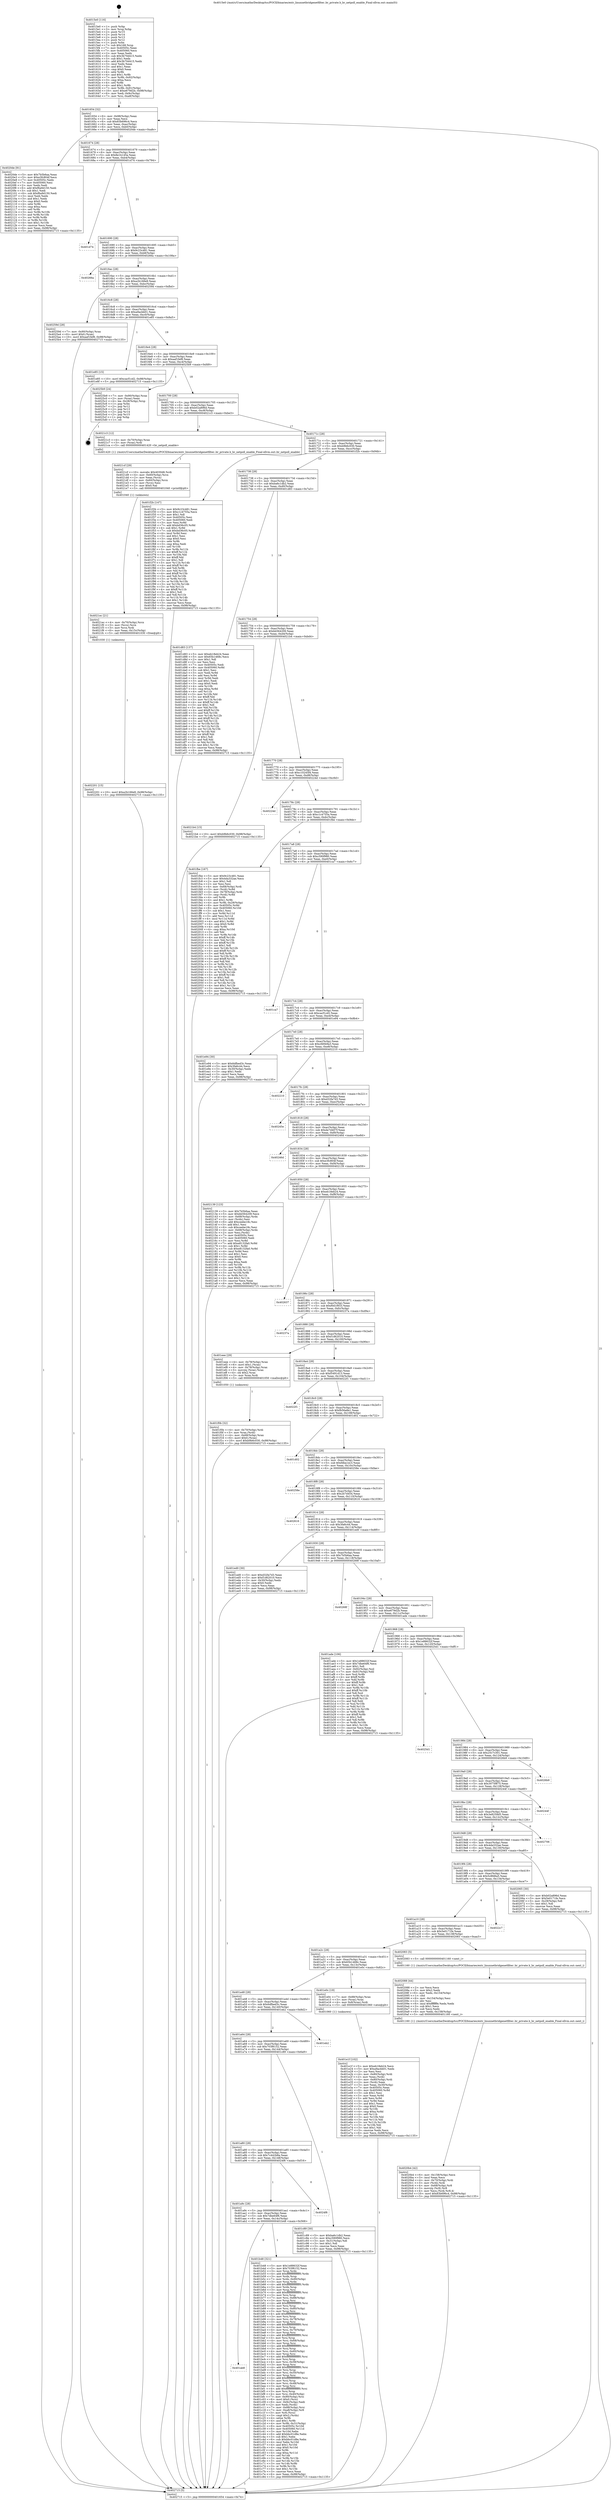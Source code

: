 digraph "0x4015e0" {
  label = "0x4015e0 (/mnt/c/Users/mathe/Desktop/tcc/POCII/binaries/extr_linuxnetbridgenetfilter..br_private.h_br_netpoll_enable_Final-ollvm.out::main(0))"
  labelloc = "t"
  node[shape=record]

  Entry [label="",width=0.3,height=0.3,shape=circle,fillcolor=black,style=filled]
  "0x401654" [label="{
     0x401654 [32]\l
     | [instrs]\l
     &nbsp;&nbsp;0x401654 \<+6\>: mov -0x98(%rbp),%eax\l
     &nbsp;&nbsp;0x40165a \<+2\>: mov %eax,%ecx\l
     &nbsp;&nbsp;0x40165c \<+6\>: sub $0x83b696c4,%ecx\l
     &nbsp;&nbsp;0x401662 \<+6\>: mov %eax,-0xac(%rbp)\l
     &nbsp;&nbsp;0x401668 \<+6\>: mov %ecx,-0xb0(%rbp)\l
     &nbsp;&nbsp;0x40166e \<+6\>: je 00000000004020de \<main+0xafe\>\l
  }"]
  "0x4020de" [label="{
     0x4020de [91]\l
     | [instrs]\l
     &nbsp;&nbsp;0x4020de \<+5\>: mov $0x7b5b6aa,%eax\l
     &nbsp;&nbsp;0x4020e3 \<+5\>: mov $0xe3fc804f,%ecx\l
     &nbsp;&nbsp;0x4020e8 \<+7\>: mov 0x40505c,%edx\l
     &nbsp;&nbsp;0x4020ef \<+7\>: mov 0x405060,%esi\l
     &nbsp;&nbsp;0x4020f6 \<+2\>: mov %edx,%edi\l
     &nbsp;&nbsp;0x4020f8 \<+6\>: add $0xf6a9d150,%edi\l
     &nbsp;&nbsp;0x4020fe \<+3\>: sub $0x1,%edi\l
     &nbsp;&nbsp;0x402101 \<+6\>: sub $0xf6a9d150,%edi\l
     &nbsp;&nbsp;0x402107 \<+3\>: imul %edi,%edx\l
     &nbsp;&nbsp;0x40210a \<+3\>: and $0x1,%edx\l
     &nbsp;&nbsp;0x40210d \<+3\>: cmp $0x0,%edx\l
     &nbsp;&nbsp;0x402110 \<+4\>: sete %r8b\l
     &nbsp;&nbsp;0x402114 \<+3\>: cmp $0xa,%esi\l
     &nbsp;&nbsp;0x402117 \<+4\>: setl %r9b\l
     &nbsp;&nbsp;0x40211b \<+3\>: mov %r8b,%r10b\l
     &nbsp;&nbsp;0x40211e \<+3\>: and %r9b,%r10b\l
     &nbsp;&nbsp;0x402121 \<+3\>: xor %r9b,%r8b\l
     &nbsp;&nbsp;0x402124 \<+3\>: or %r8b,%r10b\l
     &nbsp;&nbsp;0x402127 \<+4\>: test $0x1,%r10b\l
     &nbsp;&nbsp;0x40212b \<+3\>: cmovne %ecx,%eax\l
     &nbsp;&nbsp;0x40212e \<+6\>: mov %eax,-0x98(%rbp)\l
     &nbsp;&nbsp;0x402134 \<+5\>: jmp 0000000000402715 \<main+0x1135\>\l
  }"]
  "0x401674" [label="{
     0x401674 [28]\l
     | [instrs]\l
     &nbsp;&nbsp;0x401674 \<+5\>: jmp 0000000000401679 \<main+0x99\>\l
     &nbsp;&nbsp;0x401679 \<+6\>: mov -0xac(%rbp),%eax\l
     &nbsp;&nbsp;0x40167f \<+5\>: sub $0x8e1b145a,%eax\l
     &nbsp;&nbsp;0x401684 \<+6\>: mov %eax,-0xb4(%rbp)\l
     &nbsp;&nbsp;0x40168a \<+6\>: je 0000000000401d74 \<main+0x794\>\l
  }"]
  Exit [label="",width=0.3,height=0.3,shape=circle,fillcolor=black,style=filled,peripheries=2]
  "0x401d74" [label="{
     0x401d74\l
  }", style=dashed]
  "0x401690" [label="{
     0x401690 [28]\l
     | [instrs]\l
     &nbsp;&nbsp;0x401690 \<+5\>: jmp 0000000000401695 \<main+0xb5\>\l
     &nbsp;&nbsp;0x401695 \<+6\>: mov -0xac(%rbp),%eax\l
     &nbsp;&nbsp;0x40169b \<+5\>: sub $0x9c23c481,%eax\l
     &nbsp;&nbsp;0x4016a0 \<+6\>: mov %eax,-0xb8(%rbp)\l
     &nbsp;&nbsp;0x4016a6 \<+6\>: je 000000000040266a \<main+0x108a\>\l
  }"]
  "0x402201" [label="{
     0x402201 [15]\l
     | [instrs]\l
     &nbsp;&nbsp;0x402201 \<+10\>: movl $0xa2b166e9,-0x98(%rbp)\l
     &nbsp;&nbsp;0x40220b \<+5\>: jmp 0000000000402715 \<main+0x1135\>\l
  }"]
  "0x40266a" [label="{
     0x40266a\l
  }", style=dashed]
  "0x4016ac" [label="{
     0x4016ac [28]\l
     | [instrs]\l
     &nbsp;&nbsp;0x4016ac \<+5\>: jmp 00000000004016b1 \<main+0xd1\>\l
     &nbsp;&nbsp;0x4016b1 \<+6\>: mov -0xac(%rbp),%eax\l
     &nbsp;&nbsp;0x4016b7 \<+5\>: sub $0xa2b166e9,%eax\l
     &nbsp;&nbsp;0x4016bc \<+6\>: mov %eax,-0xbc(%rbp)\l
     &nbsp;&nbsp;0x4016c2 \<+6\>: je 000000000040259d \<main+0xfbd\>\l
  }"]
  "0x4021ec" [label="{
     0x4021ec [21]\l
     | [instrs]\l
     &nbsp;&nbsp;0x4021ec \<+4\>: mov -0x70(%rbp),%rcx\l
     &nbsp;&nbsp;0x4021f0 \<+3\>: mov (%rcx),%rcx\l
     &nbsp;&nbsp;0x4021f3 \<+3\>: mov %rcx,%rdi\l
     &nbsp;&nbsp;0x4021f6 \<+6\>: mov %eax,-0x15c(%rbp)\l
     &nbsp;&nbsp;0x4021fc \<+5\>: call 0000000000401030 \<free@plt\>\l
     | [calls]\l
     &nbsp;&nbsp;0x401030 \{1\} (unknown)\l
  }"]
  "0x40259d" [label="{
     0x40259d [28]\l
     | [instrs]\l
     &nbsp;&nbsp;0x40259d \<+7\>: mov -0x90(%rbp),%rax\l
     &nbsp;&nbsp;0x4025a4 \<+6\>: movl $0x0,(%rax)\l
     &nbsp;&nbsp;0x4025aa \<+10\>: movl $0xaaf1fef8,-0x98(%rbp)\l
     &nbsp;&nbsp;0x4025b4 \<+5\>: jmp 0000000000402715 \<main+0x1135\>\l
  }"]
  "0x4016c8" [label="{
     0x4016c8 [28]\l
     | [instrs]\l
     &nbsp;&nbsp;0x4016c8 \<+5\>: jmp 00000000004016cd \<main+0xed\>\l
     &nbsp;&nbsp;0x4016cd \<+6\>: mov -0xac(%rbp),%eax\l
     &nbsp;&nbsp;0x4016d3 \<+5\>: sub $0xa9acbb01,%eax\l
     &nbsp;&nbsp;0x4016d8 \<+6\>: mov %eax,-0xc0(%rbp)\l
     &nbsp;&nbsp;0x4016de \<+6\>: je 0000000000401e85 \<main+0x8a5\>\l
  }"]
  "0x4021cf" [label="{
     0x4021cf [29]\l
     | [instrs]\l
     &nbsp;&nbsp;0x4021cf \<+10\>: movabs $0x4030d6,%rdi\l
     &nbsp;&nbsp;0x4021d9 \<+4\>: mov -0x60(%rbp),%rcx\l
     &nbsp;&nbsp;0x4021dd \<+2\>: mov %eax,(%rcx)\l
     &nbsp;&nbsp;0x4021df \<+4\>: mov -0x60(%rbp),%rcx\l
     &nbsp;&nbsp;0x4021e3 \<+2\>: mov (%rcx),%esi\l
     &nbsp;&nbsp;0x4021e5 \<+2\>: mov $0x0,%al\l
     &nbsp;&nbsp;0x4021e7 \<+5\>: call 0000000000401040 \<printf@plt\>\l
     | [calls]\l
     &nbsp;&nbsp;0x401040 \{1\} (unknown)\l
  }"]
  "0x401e85" [label="{
     0x401e85 [15]\l
     | [instrs]\l
     &nbsp;&nbsp;0x401e85 \<+10\>: movl $0xcacf1cd2,-0x98(%rbp)\l
     &nbsp;&nbsp;0x401e8f \<+5\>: jmp 0000000000402715 \<main+0x1135\>\l
  }"]
  "0x4016e4" [label="{
     0x4016e4 [28]\l
     | [instrs]\l
     &nbsp;&nbsp;0x4016e4 \<+5\>: jmp 00000000004016e9 \<main+0x109\>\l
     &nbsp;&nbsp;0x4016e9 \<+6\>: mov -0xac(%rbp),%eax\l
     &nbsp;&nbsp;0x4016ef \<+5\>: sub $0xaaf1fef8,%eax\l
     &nbsp;&nbsp;0x4016f4 \<+6\>: mov %eax,-0xc4(%rbp)\l
     &nbsp;&nbsp;0x4016fa \<+6\>: je 00000000004025b9 \<main+0xfd9\>\l
  }"]
  "0x4020b4" [label="{
     0x4020b4 [42]\l
     | [instrs]\l
     &nbsp;&nbsp;0x4020b4 \<+6\>: mov -0x158(%rbp),%ecx\l
     &nbsp;&nbsp;0x4020ba \<+3\>: imul %eax,%ecx\l
     &nbsp;&nbsp;0x4020bd \<+4\>: mov -0x70(%rbp),%rdi\l
     &nbsp;&nbsp;0x4020c1 \<+3\>: mov (%rdi),%rdi\l
     &nbsp;&nbsp;0x4020c4 \<+4\>: mov -0x68(%rbp),%r8\l
     &nbsp;&nbsp;0x4020c8 \<+3\>: movslq (%r8),%r8\l
     &nbsp;&nbsp;0x4020cb \<+4\>: mov %ecx,(%rdi,%r8,4)\l
     &nbsp;&nbsp;0x4020cf \<+10\>: movl $0x83b696c4,-0x98(%rbp)\l
     &nbsp;&nbsp;0x4020d9 \<+5\>: jmp 0000000000402715 \<main+0x1135\>\l
  }"]
  "0x4025b9" [label="{
     0x4025b9 [24]\l
     | [instrs]\l
     &nbsp;&nbsp;0x4025b9 \<+7\>: mov -0x90(%rbp),%rax\l
     &nbsp;&nbsp;0x4025c0 \<+2\>: mov (%rax),%eax\l
     &nbsp;&nbsp;0x4025c2 \<+4\>: lea -0x28(%rbp),%rsp\l
     &nbsp;&nbsp;0x4025c6 \<+1\>: pop %rbx\l
     &nbsp;&nbsp;0x4025c7 \<+2\>: pop %r12\l
     &nbsp;&nbsp;0x4025c9 \<+2\>: pop %r13\l
     &nbsp;&nbsp;0x4025cb \<+2\>: pop %r14\l
     &nbsp;&nbsp;0x4025cd \<+2\>: pop %r15\l
     &nbsp;&nbsp;0x4025cf \<+1\>: pop %rbp\l
     &nbsp;&nbsp;0x4025d0 \<+1\>: ret\l
  }"]
  "0x401700" [label="{
     0x401700 [28]\l
     | [instrs]\l
     &nbsp;&nbsp;0x401700 \<+5\>: jmp 0000000000401705 \<main+0x125\>\l
     &nbsp;&nbsp;0x401705 \<+6\>: mov -0xac(%rbp),%eax\l
     &nbsp;&nbsp;0x40170b \<+5\>: sub $0xb02a896d,%eax\l
     &nbsp;&nbsp;0x401710 \<+6\>: mov %eax,-0xc8(%rbp)\l
     &nbsp;&nbsp;0x401716 \<+6\>: je 00000000004021c3 \<main+0xbe3\>\l
  }"]
  "0x402088" [label="{
     0x402088 [44]\l
     | [instrs]\l
     &nbsp;&nbsp;0x402088 \<+2\>: xor %ecx,%ecx\l
     &nbsp;&nbsp;0x40208a \<+5\>: mov $0x2,%edx\l
     &nbsp;&nbsp;0x40208f \<+6\>: mov %edx,-0x154(%rbp)\l
     &nbsp;&nbsp;0x402095 \<+1\>: cltd\l
     &nbsp;&nbsp;0x402096 \<+6\>: mov -0x154(%rbp),%esi\l
     &nbsp;&nbsp;0x40209c \<+2\>: idiv %esi\l
     &nbsp;&nbsp;0x40209e \<+6\>: imul $0xfffffffe,%edx,%edx\l
     &nbsp;&nbsp;0x4020a4 \<+3\>: sub $0x1,%ecx\l
     &nbsp;&nbsp;0x4020a7 \<+2\>: sub %ecx,%edx\l
     &nbsp;&nbsp;0x4020a9 \<+6\>: mov %edx,-0x158(%rbp)\l
     &nbsp;&nbsp;0x4020af \<+5\>: call 0000000000401160 \<next_i\>\l
     | [calls]\l
     &nbsp;&nbsp;0x401160 \{1\} (/mnt/c/Users/mathe/Desktop/tcc/POCII/binaries/extr_linuxnetbridgenetfilter..br_private.h_br_netpoll_enable_Final-ollvm.out::next_i)\l
  }"]
  "0x4021c3" [label="{
     0x4021c3 [12]\l
     | [instrs]\l
     &nbsp;&nbsp;0x4021c3 \<+4\>: mov -0x70(%rbp),%rax\l
     &nbsp;&nbsp;0x4021c7 \<+3\>: mov (%rax),%rdi\l
     &nbsp;&nbsp;0x4021ca \<+5\>: call 0000000000401420 \<br_netpoll_enable\>\l
     | [calls]\l
     &nbsp;&nbsp;0x401420 \{1\} (/mnt/c/Users/mathe/Desktop/tcc/POCII/binaries/extr_linuxnetbridgenetfilter..br_private.h_br_netpoll_enable_Final-ollvm.out::br_netpoll_enable)\l
  }"]
  "0x40171c" [label="{
     0x40171c [28]\l
     | [instrs]\l
     &nbsp;&nbsp;0x40171c \<+5\>: jmp 0000000000401721 \<main+0x141\>\l
     &nbsp;&nbsp;0x401721 \<+6\>: mov -0xac(%rbp),%eax\l
     &nbsp;&nbsp;0x401727 \<+5\>: sub $0xb9b6c030,%eax\l
     &nbsp;&nbsp;0x40172c \<+6\>: mov %eax,-0xcc(%rbp)\l
     &nbsp;&nbsp;0x401732 \<+6\>: je 0000000000401f2b \<main+0x94b\>\l
  }"]
  "0x401f0b" [label="{
     0x401f0b [32]\l
     | [instrs]\l
     &nbsp;&nbsp;0x401f0b \<+4\>: mov -0x70(%rbp),%rdi\l
     &nbsp;&nbsp;0x401f0f \<+3\>: mov %rax,(%rdi)\l
     &nbsp;&nbsp;0x401f12 \<+4\>: mov -0x68(%rbp),%rax\l
     &nbsp;&nbsp;0x401f16 \<+6\>: movl $0x0,(%rax)\l
     &nbsp;&nbsp;0x401f1c \<+10\>: movl $0xb9b6c030,-0x98(%rbp)\l
     &nbsp;&nbsp;0x401f26 \<+5\>: jmp 0000000000402715 \<main+0x1135\>\l
  }"]
  "0x401f2b" [label="{
     0x401f2b [147]\l
     | [instrs]\l
     &nbsp;&nbsp;0x401f2b \<+5\>: mov $0x9c23c481,%eax\l
     &nbsp;&nbsp;0x401f30 \<+5\>: mov $0xc1c4755a,%ecx\l
     &nbsp;&nbsp;0x401f35 \<+2\>: mov $0x1,%dl\l
     &nbsp;&nbsp;0x401f37 \<+7\>: mov 0x40505c,%esi\l
     &nbsp;&nbsp;0x401f3e \<+7\>: mov 0x405060,%edi\l
     &nbsp;&nbsp;0x401f45 \<+3\>: mov %esi,%r8d\l
     &nbsp;&nbsp;0x401f48 \<+7\>: add $0xbd36c05,%r8d\l
     &nbsp;&nbsp;0x401f4f \<+4\>: sub $0x1,%r8d\l
     &nbsp;&nbsp;0x401f53 \<+7\>: sub $0xbd36c05,%r8d\l
     &nbsp;&nbsp;0x401f5a \<+4\>: imul %r8d,%esi\l
     &nbsp;&nbsp;0x401f5e \<+3\>: and $0x1,%esi\l
     &nbsp;&nbsp;0x401f61 \<+3\>: cmp $0x0,%esi\l
     &nbsp;&nbsp;0x401f64 \<+4\>: sete %r9b\l
     &nbsp;&nbsp;0x401f68 \<+3\>: cmp $0xa,%edi\l
     &nbsp;&nbsp;0x401f6b \<+4\>: setl %r10b\l
     &nbsp;&nbsp;0x401f6f \<+3\>: mov %r9b,%r11b\l
     &nbsp;&nbsp;0x401f72 \<+4\>: xor $0xff,%r11b\l
     &nbsp;&nbsp;0x401f76 \<+3\>: mov %r10b,%bl\l
     &nbsp;&nbsp;0x401f79 \<+3\>: xor $0xff,%bl\l
     &nbsp;&nbsp;0x401f7c \<+3\>: xor $0x1,%dl\l
     &nbsp;&nbsp;0x401f7f \<+3\>: mov %r11b,%r14b\l
     &nbsp;&nbsp;0x401f82 \<+4\>: and $0xff,%r14b\l
     &nbsp;&nbsp;0x401f86 \<+3\>: and %dl,%r9b\l
     &nbsp;&nbsp;0x401f89 \<+3\>: mov %bl,%r15b\l
     &nbsp;&nbsp;0x401f8c \<+4\>: and $0xff,%r15b\l
     &nbsp;&nbsp;0x401f90 \<+3\>: and %dl,%r10b\l
     &nbsp;&nbsp;0x401f93 \<+3\>: or %r9b,%r14b\l
     &nbsp;&nbsp;0x401f96 \<+3\>: or %r10b,%r15b\l
     &nbsp;&nbsp;0x401f99 \<+3\>: xor %r15b,%r14b\l
     &nbsp;&nbsp;0x401f9c \<+3\>: or %bl,%r11b\l
     &nbsp;&nbsp;0x401f9f \<+4\>: xor $0xff,%r11b\l
     &nbsp;&nbsp;0x401fa3 \<+3\>: or $0x1,%dl\l
     &nbsp;&nbsp;0x401fa6 \<+3\>: and %dl,%r11b\l
     &nbsp;&nbsp;0x401fa9 \<+3\>: or %r11b,%r14b\l
     &nbsp;&nbsp;0x401fac \<+4\>: test $0x1,%r14b\l
     &nbsp;&nbsp;0x401fb0 \<+3\>: cmovne %ecx,%eax\l
     &nbsp;&nbsp;0x401fb3 \<+6\>: mov %eax,-0x98(%rbp)\l
     &nbsp;&nbsp;0x401fb9 \<+5\>: jmp 0000000000402715 \<main+0x1135\>\l
  }"]
  "0x401738" [label="{
     0x401738 [28]\l
     | [instrs]\l
     &nbsp;&nbsp;0x401738 \<+5\>: jmp 000000000040173d \<main+0x15d\>\l
     &nbsp;&nbsp;0x40173d \<+6\>: mov -0xac(%rbp),%eax\l
     &nbsp;&nbsp;0x401743 \<+5\>: sub $0xba6c1db2,%eax\l
     &nbsp;&nbsp;0x401748 \<+6\>: mov %eax,-0xd0(%rbp)\l
     &nbsp;&nbsp;0x40174e \<+6\>: je 0000000000401d83 \<main+0x7a3\>\l
  }"]
  "0x401e1f" [label="{
     0x401e1f [102]\l
     | [instrs]\l
     &nbsp;&nbsp;0x401e1f \<+5\>: mov $0xeb18eb24,%ecx\l
     &nbsp;&nbsp;0x401e24 \<+5\>: mov $0xa9acbb01,%edx\l
     &nbsp;&nbsp;0x401e29 \<+2\>: xor %esi,%esi\l
     &nbsp;&nbsp;0x401e2b \<+4\>: mov -0x80(%rbp),%rdi\l
     &nbsp;&nbsp;0x401e2f \<+2\>: mov %eax,(%rdi)\l
     &nbsp;&nbsp;0x401e31 \<+4\>: mov -0x80(%rbp),%rdi\l
     &nbsp;&nbsp;0x401e35 \<+2\>: mov (%rdi),%eax\l
     &nbsp;&nbsp;0x401e37 \<+3\>: mov %eax,-0x30(%rbp)\l
     &nbsp;&nbsp;0x401e3a \<+7\>: mov 0x40505c,%eax\l
     &nbsp;&nbsp;0x401e41 \<+8\>: mov 0x405060,%r8d\l
     &nbsp;&nbsp;0x401e49 \<+3\>: sub $0x1,%esi\l
     &nbsp;&nbsp;0x401e4c \<+3\>: mov %eax,%r9d\l
     &nbsp;&nbsp;0x401e4f \<+3\>: add %esi,%r9d\l
     &nbsp;&nbsp;0x401e52 \<+4\>: imul %r9d,%eax\l
     &nbsp;&nbsp;0x401e56 \<+3\>: and $0x1,%eax\l
     &nbsp;&nbsp;0x401e59 \<+3\>: cmp $0x0,%eax\l
     &nbsp;&nbsp;0x401e5c \<+4\>: sete %r10b\l
     &nbsp;&nbsp;0x401e60 \<+4\>: cmp $0xa,%r8d\l
     &nbsp;&nbsp;0x401e64 \<+4\>: setl %r11b\l
     &nbsp;&nbsp;0x401e68 \<+3\>: mov %r10b,%bl\l
     &nbsp;&nbsp;0x401e6b \<+3\>: and %r11b,%bl\l
     &nbsp;&nbsp;0x401e6e \<+3\>: xor %r11b,%r10b\l
     &nbsp;&nbsp;0x401e71 \<+3\>: or %r10b,%bl\l
     &nbsp;&nbsp;0x401e74 \<+3\>: test $0x1,%bl\l
     &nbsp;&nbsp;0x401e77 \<+3\>: cmovne %edx,%ecx\l
     &nbsp;&nbsp;0x401e7a \<+6\>: mov %ecx,-0x98(%rbp)\l
     &nbsp;&nbsp;0x401e80 \<+5\>: jmp 0000000000402715 \<main+0x1135\>\l
  }"]
  "0x401d83" [label="{
     0x401d83 [137]\l
     | [instrs]\l
     &nbsp;&nbsp;0x401d83 \<+5\>: mov $0xeb18eb24,%eax\l
     &nbsp;&nbsp;0x401d88 \<+5\>: mov $0x65b1468c,%ecx\l
     &nbsp;&nbsp;0x401d8d \<+2\>: mov $0x1,%dl\l
     &nbsp;&nbsp;0x401d8f \<+2\>: xor %esi,%esi\l
     &nbsp;&nbsp;0x401d91 \<+7\>: mov 0x40505c,%edi\l
     &nbsp;&nbsp;0x401d98 \<+8\>: mov 0x405060,%r8d\l
     &nbsp;&nbsp;0x401da0 \<+3\>: sub $0x1,%esi\l
     &nbsp;&nbsp;0x401da3 \<+3\>: mov %edi,%r9d\l
     &nbsp;&nbsp;0x401da6 \<+3\>: add %esi,%r9d\l
     &nbsp;&nbsp;0x401da9 \<+4\>: imul %r9d,%edi\l
     &nbsp;&nbsp;0x401dad \<+3\>: and $0x1,%edi\l
     &nbsp;&nbsp;0x401db0 \<+3\>: cmp $0x0,%edi\l
     &nbsp;&nbsp;0x401db3 \<+4\>: sete %r10b\l
     &nbsp;&nbsp;0x401db7 \<+4\>: cmp $0xa,%r8d\l
     &nbsp;&nbsp;0x401dbb \<+4\>: setl %r11b\l
     &nbsp;&nbsp;0x401dbf \<+3\>: mov %r10b,%bl\l
     &nbsp;&nbsp;0x401dc2 \<+3\>: xor $0xff,%bl\l
     &nbsp;&nbsp;0x401dc5 \<+3\>: mov %r11b,%r14b\l
     &nbsp;&nbsp;0x401dc8 \<+4\>: xor $0xff,%r14b\l
     &nbsp;&nbsp;0x401dcc \<+3\>: xor $0x1,%dl\l
     &nbsp;&nbsp;0x401dcf \<+3\>: mov %bl,%r15b\l
     &nbsp;&nbsp;0x401dd2 \<+4\>: and $0xff,%r15b\l
     &nbsp;&nbsp;0x401dd6 \<+3\>: and %dl,%r10b\l
     &nbsp;&nbsp;0x401dd9 \<+3\>: mov %r14b,%r12b\l
     &nbsp;&nbsp;0x401ddc \<+4\>: and $0xff,%r12b\l
     &nbsp;&nbsp;0x401de0 \<+3\>: and %dl,%r11b\l
     &nbsp;&nbsp;0x401de3 \<+3\>: or %r10b,%r15b\l
     &nbsp;&nbsp;0x401de6 \<+3\>: or %r11b,%r12b\l
     &nbsp;&nbsp;0x401de9 \<+3\>: xor %r12b,%r15b\l
     &nbsp;&nbsp;0x401dec \<+3\>: or %r14b,%bl\l
     &nbsp;&nbsp;0x401def \<+3\>: xor $0xff,%bl\l
     &nbsp;&nbsp;0x401df2 \<+3\>: or $0x1,%dl\l
     &nbsp;&nbsp;0x401df5 \<+2\>: and %dl,%bl\l
     &nbsp;&nbsp;0x401df7 \<+3\>: or %bl,%r15b\l
     &nbsp;&nbsp;0x401dfa \<+4\>: test $0x1,%r15b\l
     &nbsp;&nbsp;0x401dfe \<+3\>: cmovne %ecx,%eax\l
     &nbsp;&nbsp;0x401e01 \<+6\>: mov %eax,-0x98(%rbp)\l
     &nbsp;&nbsp;0x401e07 \<+5\>: jmp 0000000000402715 \<main+0x1135\>\l
  }"]
  "0x401754" [label="{
     0x401754 [28]\l
     | [instrs]\l
     &nbsp;&nbsp;0x401754 \<+5\>: jmp 0000000000401759 \<main+0x179\>\l
     &nbsp;&nbsp;0x401759 \<+6\>: mov -0xac(%rbp),%eax\l
     &nbsp;&nbsp;0x40175f \<+5\>: sub $0xbb564209,%eax\l
     &nbsp;&nbsp;0x401764 \<+6\>: mov %eax,-0xd4(%rbp)\l
     &nbsp;&nbsp;0x40176a \<+6\>: je 00000000004021b4 \<main+0xbd4\>\l
  }"]
  "0x401ab8" [label="{
     0x401ab8\l
  }", style=dashed]
  "0x4021b4" [label="{
     0x4021b4 [15]\l
     | [instrs]\l
     &nbsp;&nbsp;0x4021b4 \<+10\>: movl $0xb9b6c030,-0x98(%rbp)\l
     &nbsp;&nbsp;0x4021be \<+5\>: jmp 0000000000402715 \<main+0x1135\>\l
  }"]
  "0x401770" [label="{
     0x401770 [28]\l
     | [instrs]\l
     &nbsp;&nbsp;0x401770 \<+5\>: jmp 0000000000401775 \<main+0x195\>\l
     &nbsp;&nbsp;0x401775 \<+6\>: mov -0xac(%rbp),%eax\l
     &nbsp;&nbsp;0x40177b \<+5\>: sub $0xc10245f4,%eax\l
     &nbsp;&nbsp;0x401780 \<+6\>: mov %eax,-0xd8(%rbp)\l
     &nbsp;&nbsp;0x401786 \<+6\>: je 000000000040224d \<main+0xc6d\>\l
  }"]
  "0x401b48" [label="{
     0x401b48 [321]\l
     | [instrs]\l
     &nbsp;&nbsp;0x401b48 \<+5\>: mov $0x1e88632f,%eax\l
     &nbsp;&nbsp;0x401b4d \<+5\>: mov $0x703f6152,%ecx\l
     &nbsp;&nbsp;0x401b52 \<+3\>: mov %rsp,%rdx\l
     &nbsp;&nbsp;0x401b55 \<+4\>: add $0xfffffffffffffff0,%rdx\l
     &nbsp;&nbsp;0x401b59 \<+3\>: mov %rdx,%rsp\l
     &nbsp;&nbsp;0x401b5c \<+7\>: mov %rdx,-0x90(%rbp)\l
     &nbsp;&nbsp;0x401b63 \<+3\>: mov %rsp,%rdx\l
     &nbsp;&nbsp;0x401b66 \<+4\>: add $0xfffffffffffffff0,%rdx\l
     &nbsp;&nbsp;0x401b6a \<+3\>: mov %rdx,%rsp\l
     &nbsp;&nbsp;0x401b6d \<+3\>: mov %rsp,%rsi\l
     &nbsp;&nbsp;0x401b70 \<+4\>: add $0xfffffffffffffff0,%rsi\l
     &nbsp;&nbsp;0x401b74 \<+3\>: mov %rsi,%rsp\l
     &nbsp;&nbsp;0x401b77 \<+7\>: mov %rsi,-0x88(%rbp)\l
     &nbsp;&nbsp;0x401b7e \<+3\>: mov %rsp,%rsi\l
     &nbsp;&nbsp;0x401b81 \<+4\>: add $0xfffffffffffffff0,%rsi\l
     &nbsp;&nbsp;0x401b85 \<+3\>: mov %rsi,%rsp\l
     &nbsp;&nbsp;0x401b88 \<+4\>: mov %rsi,-0x80(%rbp)\l
     &nbsp;&nbsp;0x401b8c \<+3\>: mov %rsp,%rsi\l
     &nbsp;&nbsp;0x401b8f \<+4\>: add $0xfffffffffffffff0,%rsi\l
     &nbsp;&nbsp;0x401b93 \<+3\>: mov %rsi,%rsp\l
     &nbsp;&nbsp;0x401b96 \<+4\>: mov %rsi,-0x78(%rbp)\l
     &nbsp;&nbsp;0x401b9a \<+3\>: mov %rsp,%rsi\l
     &nbsp;&nbsp;0x401b9d \<+4\>: add $0xfffffffffffffff0,%rsi\l
     &nbsp;&nbsp;0x401ba1 \<+3\>: mov %rsi,%rsp\l
     &nbsp;&nbsp;0x401ba4 \<+4\>: mov %rsi,-0x70(%rbp)\l
     &nbsp;&nbsp;0x401ba8 \<+3\>: mov %rsp,%rsi\l
     &nbsp;&nbsp;0x401bab \<+4\>: add $0xfffffffffffffff0,%rsi\l
     &nbsp;&nbsp;0x401baf \<+3\>: mov %rsi,%rsp\l
     &nbsp;&nbsp;0x401bb2 \<+4\>: mov %rsi,-0x68(%rbp)\l
     &nbsp;&nbsp;0x401bb6 \<+3\>: mov %rsp,%rsi\l
     &nbsp;&nbsp;0x401bb9 \<+4\>: add $0xfffffffffffffff0,%rsi\l
     &nbsp;&nbsp;0x401bbd \<+3\>: mov %rsi,%rsp\l
     &nbsp;&nbsp;0x401bc0 \<+4\>: mov %rsi,-0x60(%rbp)\l
     &nbsp;&nbsp;0x401bc4 \<+3\>: mov %rsp,%rsi\l
     &nbsp;&nbsp;0x401bc7 \<+4\>: add $0xfffffffffffffff0,%rsi\l
     &nbsp;&nbsp;0x401bcb \<+3\>: mov %rsi,%rsp\l
     &nbsp;&nbsp;0x401bce \<+4\>: mov %rsi,-0x58(%rbp)\l
     &nbsp;&nbsp;0x401bd2 \<+3\>: mov %rsp,%rsi\l
     &nbsp;&nbsp;0x401bd5 \<+4\>: add $0xfffffffffffffff0,%rsi\l
     &nbsp;&nbsp;0x401bd9 \<+3\>: mov %rsi,%rsp\l
     &nbsp;&nbsp;0x401bdc \<+4\>: mov %rsi,-0x50(%rbp)\l
     &nbsp;&nbsp;0x401be0 \<+3\>: mov %rsp,%rsi\l
     &nbsp;&nbsp;0x401be3 \<+4\>: add $0xfffffffffffffff0,%rsi\l
     &nbsp;&nbsp;0x401be7 \<+3\>: mov %rsi,%rsp\l
     &nbsp;&nbsp;0x401bea \<+4\>: mov %rsi,-0x48(%rbp)\l
     &nbsp;&nbsp;0x401bee \<+3\>: mov %rsp,%rsi\l
     &nbsp;&nbsp;0x401bf1 \<+4\>: add $0xfffffffffffffff0,%rsi\l
     &nbsp;&nbsp;0x401bf5 \<+3\>: mov %rsi,%rsp\l
     &nbsp;&nbsp;0x401bf8 \<+4\>: mov %rsi,-0x40(%rbp)\l
     &nbsp;&nbsp;0x401bfc \<+7\>: mov -0x90(%rbp),%rsi\l
     &nbsp;&nbsp;0x401c03 \<+6\>: movl $0x0,(%rsi)\l
     &nbsp;&nbsp;0x401c09 \<+6\>: mov -0x9c(%rbp),%edi\l
     &nbsp;&nbsp;0x401c0f \<+2\>: mov %edi,(%rdx)\l
     &nbsp;&nbsp;0x401c11 \<+7\>: mov -0x88(%rbp),%rsi\l
     &nbsp;&nbsp;0x401c18 \<+7\>: mov -0xa8(%rbp),%r8\l
     &nbsp;&nbsp;0x401c1f \<+3\>: mov %r8,(%rsi)\l
     &nbsp;&nbsp;0x401c22 \<+3\>: cmpl $0x2,(%rdx)\l
     &nbsp;&nbsp;0x401c25 \<+4\>: setne %r9b\l
     &nbsp;&nbsp;0x401c29 \<+4\>: and $0x1,%r9b\l
     &nbsp;&nbsp;0x401c2d \<+4\>: mov %r9b,-0x31(%rbp)\l
     &nbsp;&nbsp;0x401c31 \<+8\>: mov 0x40505c,%r10d\l
     &nbsp;&nbsp;0x401c39 \<+8\>: mov 0x405060,%r11d\l
     &nbsp;&nbsp;0x401c41 \<+3\>: mov %r10d,%ebx\l
     &nbsp;&nbsp;0x401c44 \<+6\>: add $0xbbc01d8e,%ebx\l
     &nbsp;&nbsp;0x401c4a \<+3\>: sub $0x1,%ebx\l
     &nbsp;&nbsp;0x401c4d \<+6\>: sub $0xbbc01d8e,%ebx\l
     &nbsp;&nbsp;0x401c53 \<+4\>: imul %ebx,%r10d\l
     &nbsp;&nbsp;0x401c57 \<+4\>: and $0x1,%r10d\l
     &nbsp;&nbsp;0x401c5b \<+4\>: cmp $0x0,%r10d\l
     &nbsp;&nbsp;0x401c5f \<+4\>: sete %r9b\l
     &nbsp;&nbsp;0x401c63 \<+4\>: cmp $0xa,%r11d\l
     &nbsp;&nbsp;0x401c67 \<+4\>: setl %r14b\l
     &nbsp;&nbsp;0x401c6b \<+3\>: mov %r9b,%r15b\l
     &nbsp;&nbsp;0x401c6e \<+3\>: and %r14b,%r15b\l
     &nbsp;&nbsp;0x401c71 \<+3\>: xor %r14b,%r9b\l
     &nbsp;&nbsp;0x401c74 \<+3\>: or %r9b,%r15b\l
     &nbsp;&nbsp;0x401c77 \<+4\>: test $0x1,%r15b\l
     &nbsp;&nbsp;0x401c7b \<+3\>: cmovne %ecx,%eax\l
     &nbsp;&nbsp;0x401c7e \<+6\>: mov %eax,-0x98(%rbp)\l
     &nbsp;&nbsp;0x401c84 \<+5\>: jmp 0000000000402715 \<main+0x1135\>\l
  }"]
  "0x40224d" [label="{
     0x40224d\l
  }", style=dashed]
  "0x40178c" [label="{
     0x40178c [28]\l
     | [instrs]\l
     &nbsp;&nbsp;0x40178c \<+5\>: jmp 0000000000401791 \<main+0x1b1\>\l
     &nbsp;&nbsp;0x401791 \<+6\>: mov -0xac(%rbp),%eax\l
     &nbsp;&nbsp;0x401797 \<+5\>: sub $0xc1c4755a,%eax\l
     &nbsp;&nbsp;0x40179c \<+6\>: mov %eax,-0xdc(%rbp)\l
     &nbsp;&nbsp;0x4017a2 \<+6\>: je 0000000000401fbe \<main+0x9de\>\l
  }"]
  "0x401a9c" [label="{
     0x401a9c [28]\l
     | [instrs]\l
     &nbsp;&nbsp;0x401a9c \<+5\>: jmp 0000000000401aa1 \<main+0x4c1\>\l
     &nbsp;&nbsp;0x401aa1 \<+6\>: mov -0xac(%rbp),%eax\l
     &nbsp;&nbsp;0x401aa7 \<+5\>: sub $0x7dbe64f6,%eax\l
     &nbsp;&nbsp;0x401aac \<+6\>: mov %eax,-0x14c(%rbp)\l
     &nbsp;&nbsp;0x401ab2 \<+6\>: je 0000000000401b48 \<main+0x568\>\l
  }"]
  "0x401fbe" [label="{
     0x401fbe [167]\l
     | [instrs]\l
     &nbsp;&nbsp;0x401fbe \<+5\>: mov $0x9c23c481,%eax\l
     &nbsp;&nbsp;0x401fc3 \<+5\>: mov $0x4da332ae,%ecx\l
     &nbsp;&nbsp;0x401fc8 \<+2\>: mov $0x1,%dl\l
     &nbsp;&nbsp;0x401fca \<+2\>: xor %esi,%esi\l
     &nbsp;&nbsp;0x401fcc \<+4\>: mov -0x68(%rbp),%rdi\l
     &nbsp;&nbsp;0x401fd0 \<+3\>: mov (%rdi),%r8d\l
     &nbsp;&nbsp;0x401fd3 \<+4\>: mov -0x78(%rbp),%rdi\l
     &nbsp;&nbsp;0x401fd7 \<+3\>: cmp (%rdi),%r8d\l
     &nbsp;&nbsp;0x401fda \<+4\>: setl %r9b\l
     &nbsp;&nbsp;0x401fde \<+4\>: and $0x1,%r9b\l
     &nbsp;&nbsp;0x401fe2 \<+4\>: mov %r9b,-0x29(%rbp)\l
     &nbsp;&nbsp;0x401fe6 \<+8\>: mov 0x40505c,%r8d\l
     &nbsp;&nbsp;0x401fee \<+8\>: mov 0x405060,%r10d\l
     &nbsp;&nbsp;0x401ff6 \<+3\>: sub $0x1,%esi\l
     &nbsp;&nbsp;0x401ff9 \<+3\>: mov %r8d,%r11d\l
     &nbsp;&nbsp;0x401ffc \<+3\>: add %esi,%r11d\l
     &nbsp;&nbsp;0x401fff \<+4\>: imul %r11d,%r8d\l
     &nbsp;&nbsp;0x402003 \<+4\>: and $0x1,%r8d\l
     &nbsp;&nbsp;0x402007 \<+4\>: cmp $0x0,%r8d\l
     &nbsp;&nbsp;0x40200b \<+4\>: sete %r9b\l
     &nbsp;&nbsp;0x40200f \<+4\>: cmp $0xa,%r10d\l
     &nbsp;&nbsp;0x402013 \<+3\>: setl %bl\l
     &nbsp;&nbsp;0x402016 \<+3\>: mov %r9b,%r14b\l
     &nbsp;&nbsp;0x402019 \<+4\>: xor $0xff,%r14b\l
     &nbsp;&nbsp;0x40201d \<+3\>: mov %bl,%r15b\l
     &nbsp;&nbsp;0x402020 \<+4\>: xor $0xff,%r15b\l
     &nbsp;&nbsp;0x402024 \<+3\>: xor $0x1,%dl\l
     &nbsp;&nbsp;0x402027 \<+3\>: mov %r14b,%r12b\l
     &nbsp;&nbsp;0x40202a \<+4\>: and $0xff,%r12b\l
     &nbsp;&nbsp;0x40202e \<+3\>: and %dl,%r9b\l
     &nbsp;&nbsp;0x402031 \<+3\>: mov %r15b,%r13b\l
     &nbsp;&nbsp;0x402034 \<+4\>: and $0xff,%r13b\l
     &nbsp;&nbsp;0x402038 \<+2\>: and %dl,%bl\l
     &nbsp;&nbsp;0x40203a \<+3\>: or %r9b,%r12b\l
     &nbsp;&nbsp;0x40203d \<+3\>: or %bl,%r13b\l
     &nbsp;&nbsp;0x402040 \<+3\>: xor %r13b,%r12b\l
     &nbsp;&nbsp;0x402043 \<+3\>: or %r15b,%r14b\l
     &nbsp;&nbsp;0x402046 \<+4\>: xor $0xff,%r14b\l
     &nbsp;&nbsp;0x40204a \<+3\>: or $0x1,%dl\l
     &nbsp;&nbsp;0x40204d \<+3\>: and %dl,%r14b\l
     &nbsp;&nbsp;0x402050 \<+3\>: or %r14b,%r12b\l
     &nbsp;&nbsp;0x402053 \<+4\>: test $0x1,%r12b\l
     &nbsp;&nbsp;0x402057 \<+3\>: cmovne %ecx,%eax\l
     &nbsp;&nbsp;0x40205a \<+6\>: mov %eax,-0x98(%rbp)\l
     &nbsp;&nbsp;0x402060 \<+5\>: jmp 0000000000402715 \<main+0x1135\>\l
  }"]
  "0x4017a8" [label="{
     0x4017a8 [28]\l
     | [instrs]\l
     &nbsp;&nbsp;0x4017a8 \<+5\>: jmp 00000000004017ad \<main+0x1cd\>\l
     &nbsp;&nbsp;0x4017ad \<+6\>: mov -0xac(%rbp),%eax\l
     &nbsp;&nbsp;0x4017b3 \<+5\>: sub $0xc590f980,%eax\l
     &nbsp;&nbsp;0x4017b8 \<+6\>: mov %eax,-0xe0(%rbp)\l
     &nbsp;&nbsp;0x4017be \<+6\>: je 0000000000401ca7 \<main+0x6c7\>\l
  }"]
  "0x4024f6" [label="{
     0x4024f6\l
  }", style=dashed]
  "0x401ca7" [label="{
     0x401ca7\l
  }", style=dashed]
  "0x4017c4" [label="{
     0x4017c4 [28]\l
     | [instrs]\l
     &nbsp;&nbsp;0x4017c4 \<+5\>: jmp 00000000004017c9 \<main+0x1e9\>\l
     &nbsp;&nbsp;0x4017c9 \<+6\>: mov -0xac(%rbp),%eax\l
     &nbsp;&nbsp;0x4017cf \<+5\>: sub $0xcacf1cd2,%eax\l
     &nbsp;&nbsp;0x4017d4 \<+6\>: mov %eax,-0xe4(%rbp)\l
     &nbsp;&nbsp;0x4017da \<+6\>: je 0000000000401e94 \<main+0x8b4\>\l
  }"]
  "0x401a80" [label="{
     0x401a80 [28]\l
     | [instrs]\l
     &nbsp;&nbsp;0x401a80 \<+5\>: jmp 0000000000401a85 \<main+0x4a5\>\l
     &nbsp;&nbsp;0x401a85 \<+6\>: mov -0xac(%rbp),%eax\l
     &nbsp;&nbsp;0x401a8b \<+5\>: sub $0x7c442b8a,%eax\l
     &nbsp;&nbsp;0x401a90 \<+6\>: mov %eax,-0x148(%rbp)\l
     &nbsp;&nbsp;0x401a96 \<+6\>: je 00000000004024f6 \<main+0xf16\>\l
  }"]
  "0x401e94" [label="{
     0x401e94 [30]\l
     | [instrs]\l
     &nbsp;&nbsp;0x401e94 \<+5\>: mov $0x6dfbed3c,%eax\l
     &nbsp;&nbsp;0x401e99 \<+5\>: mov $0x3fa6c44,%ecx\l
     &nbsp;&nbsp;0x401e9e \<+3\>: mov -0x30(%rbp),%edx\l
     &nbsp;&nbsp;0x401ea1 \<+3\>: cmp $0x1,%edx\l
     &nbsp;&nbsp;0x401ea4 \<+3\>: cmovl %ecx,%eax\l
     &nbsp;&nbsp;0x401ea7 \<+6\>: mov %eax,-0x98(%rbp)\l
     &nbsp;&nbsp;0x401ead \<+5\>: jmp 0000000000402715 \<main+0x1135\>\l
  }"]
  "0x4017e0" [label="{
     0x4017e0 [28]\l
     | [instrs]\l
     &nbsp;&nbsp;0x4017e0 \<+5\>: jmp 00000000004017e5 \<main+0x205\>\l
     &nbsp;&nbsp;0x4017e5 \<+6\>: mov -0xac(%rbp),%eax\l
     &nbsp;&nbsp;0x4017eb \<+5\>: sub $0xcfd0b9a3,%eax\l
     &nbsp;&nbsp;0x4017f0 \<+6\>: mov %eax,-0xe8(%rbp)\l
     &nbsp;&nbsp;0x4017f6 \<+6\>: je 0000000000402210 \<main+0xc30\>\l
  }"]
  "0x401c89" [label="{
     0x401c89 [30]\l
     | [instrs]\l
     &nbsp;&nbsp;0x401c89 \<+5\>: mov $0xba6c1db2,%eax\l
     &nbsp;&nbsp;0x401c8e \<+5\>: mov $0xc590f980,%ecx\l
     &nbsp;&nbsp;0x401c93 \<+3\>: mov -0x31(%rbp),%dl\l
     &nbsp;&nbsp;0x401c96 \<+3\>: test $0x1,%dl\l
     &nbsp;&nbsp;0x401c99 \<+3\>: cmovne %ecx,%eax\l
     &nbsp;&nbsp;0x401c9c \<+6\>: mov %eax,-0x98(%rbp)\l
     &nbsp;&nbsp;0x401ca2 \<+5\>: jmp 0000000000402715 \<main+0x1135\>\l
  }"]
  "0x402210" [label="{
     0x402210\l
  }", style=dashed]
  "0x4017fc" [label="{
     0x4017fc [28]\l
     | [instrs]\l
     &nbsp;&nbsp;0x4017fc \<+5\>: jmp 0000000000401801 \<main+0x221\>\l
     &nbsp;&nbsp;0x401801 \<+6\>: mov -0xac(%rbp),%eax\l
     &nbsp;&nbsp;0x401807 \<+5\>: sub $0xd32fa7d3,%eax\l
     &nbsp;&nbsp;0x40180c \<+6\>: mov %eax,-0xec(%rbp)\l
     &nbsp;&nbsp;0x401812 \<+6\>: je 000000000040245e \<main+0xe7e\>\l
  }"]
  "0x401a64" [label="{
     0x401a64 [28]\l
     | [instrs]\l
     &nbsp;&nbsp;0x401a64 \<+5\>: jmp 0000000000401a69 \<main+0x489\>\l
     &nbsp;&nbsp;0x401a69 \<+6\>: mov -0xac(%rbp),%eax\l
     &nbsp;&nbsp;0x401a6f \<+5\>: sub $0x703f6152,%eax\l
     &nbsp;&nbsp;0x401a74 \<+6\>: mov %eax,-0x144(%rbp)\l
     &nbsp;&nbsp;0x401a7a \<+6\>: je 0000000000401c89 \<main+0x6a9\>\l
  }"]
  "0x40245e" [label="{
     0x40245e\l
  }", style=dashed]
  "0x401818" [label="{
     0x401818 [28]\l
     | [instrs]\l
     &nbsp;&nbsp;0x401818 \<+5\>: jmp 000000000040181d \<main+0x23d\>\l
     &nbsp;&nbsp;0x40181d \<+6\>: mov -0xac(%rbp),%eax\l
     &nbsp;&nbsp;0x401823 \<+5\>: sub $0xde7d407f,%eax\l
     &nbsp;&nbsp;0x401828 \<+6\>: mov %eax,-0xf0(%rbp)\l
     &nbsp;&nbsp;0x40182e \<+6\>: je 000000000040246d \<main+0xe8d\>\l
  }"]
  "0x401eb2" [label="{
     0x401eb2\l
  }", style=dashed]
  "0x40246d" [label="{
     0x40246d\l
  }", style=dashed]
  "0x401834" [label="{
     0x401834 [28]\l
     | [instrs]\l
     &nbsp;&nbsp;0x401834 \<+5\>: jmp 0000000000401839 \<main+0x259\>\l
     &nbsp;&nbsp;0x401839 \<+6\>: mov -0xac(%rbp),%eax\l
     &nbsp;&nbsp;0x40183f \<+5\>: sub $0xe3fc804f,%eax\l
     &nbsp;&nbsp;0x401844 \<+6\>: mov %eax,-0xf4(%rbp)\l
     &nbsp;&nbsp;0x40184a \<+6\>: je 0000000000402139 \<main+0xb59\>\l
  }"]
  "0x401a48" [label="{
     0x401a48 [28]\l
     | [instrs]\l
     &nbsp;&nbsp;0x401a48 \<+5\>: jmp 0000000000401a4d \<main+0x46d\>\l
     &nbsp;&nbsp;0x401a4d \<+6\>: mov -0xac(%rbp),%eax\l
     &nbsp;&nbsp;0x401a53 \<+5\>: sub $0x6dfbed3c,%eax\l
     &nbsp;&nbsp;0x401a58 \<+6\>: mov %eax,-0x140(%rbp)\l
     &nbsp;&nbsp;0x401a5e \<+6\>: je 0000000000401eb2 \<main+0x8d2\>\l
  }"]
  "0x402139" [label="{
     0x402139 [123]\l
     | [instrs]\l
     &nbsp;&nbsp;0x402139 \<+5\>: mov $0x7b5b6aa,%eax\l
     &nbsp;&nbsp;0x40213e \<+5\>: mov $0xbb564209,%ecx\l
     &nbsp;&nbsp;0x402143 \<+4\>: mov -0x68(%rbp),%rdx\l
     &nbsp;&nbsp;0x402147 \<+2\>: mov (%rdx),%esi\l
     &nbsp;&nbsp;0x402149 \<+6\>: add $0xceebe18c,%esi\l
     &nbsp;&nbsp;0x40214f \<+3\>: add $0x1,%esi\l
     &nbsp;&nbsp;0x402152 \<+6\>: sub $0xceebe18c,%esi\l
     &nbsp;&nbsp;0x402158 \<+4\>: mov -0x68(%rbp),%rdx\l
     &nbsp;&nbsp;0x40215c \<+2\>: mov %esi,(%rdx)\l
     &nbsp;&nbsp;0x40215e \<+7\>: mov 0x40505c,%esi\l
     &nbsp;&nbsp;0x402165 \<+7\>: mov 0x405060,%edi\l
     &nbsp;&nbsp;0x40216c \<+3\>: mov %esi,%r8d\l
     &nbsp;&nbsp;0x40216f \<+7\>: add $0xe8132fa0,%r8d\l
     &nbsp;&nbsp;0x402176 \<+4\>: sub $0x1,%r8d\l
     &nbsp;&nbsp;0x40217a \<+7\>: sub $0xe8132fa0,%r8d\l
     &nbsp;&nbsp;0x402181 \<+4\>: imul %r8d,%esi\l
     &nbsp;&nbsp;0x402185 \<+3\>: and $0x1,%esi\l
     &nbsp;&nbsp;0x402188 \<+3\>: cmp $0x0,%esi\l
     &nbsp;&nbsp;0x40218b \<+4\>: sete %r9b\l
     &nbsp;&nbsp;0x40218f \<+3\>: cmp $0xa,%edi\l
     &nbsp;&nbsp;0x402192 \<+4\>: setl %r10b\l
     &nbsp;&nbsp;0x402196 \<+3\>: mov %r9b,%r11b\l
     &nbsp;&nbsp;0x402199 \<+3\>: and %r10b,%r11b\l
     &nbsp;&nbsp;0x40219c \<+3\>: xor %r10b,%r9b\l
     &nbsp;&nbsp;0x40219f \<+3\>: or %r9b,%r11b\l
     &nbsp;&nbsp;0x4021a2 \<+4\>: test $0x1,%r11b\l
     &nbsp;&nbsp;0x4021a6 \<+3\>: cmovne %ecx,%eax\l
     &nbsp;&nbsp;0x4021a9 \<+6\>: mov %eax,-0x98(%rbp)\l
     &nbsp;&nbsp;0x4021af \<+5\>: jmp 0000000000402715 \<main+0x1135\>\l
  }"]
  "0x401850" [label="{
     0x401850 [28]\l
     | [instrs]\l
     &nbsp;&nbsp;0x401850 \<+5\>: jmp 0000000000401855 \<main+0x275\>\l
     &nbsp;&nbsp;0x401855 \<+6\>: mov -0xac(%rbp),%eax\l
     &nbsp;&nbsp;0x40185b \<+5\>: sub $0xeb18eb24,%eax\l
     &nbsp;&nbsp;0x401860 \<+6\>: mov %eax,-0xf8(%rbp)\l
     &nbsp;&nbsp;0x401866 \<+6\>: je 0000000000402637 \<main+0x1057\>\l
  }"]
  "0x401e0c" [label="{
     0x401e0c [19]\l
     | [instrs]\l
     &nbsp;&nbsp;0x401e0c \<+7\>: mov -0x88(%rbp),%rax\l
     &nbsp;&nbsp;0x401e13 \<+3\>: mov (%rax),%rax\l
     &nbsp;&nbsp;0x401e16 \<+4\>: mov 0x8(%rax),%rdi\l
     &nbsp;&nbsp;0x401e1a \<+5\>: call 0000000000401060 \<atoi@plt\>\l
     | [calls]\l
     &nbsp;&nbsp;0x401060 \{1\} (unknown)\l
  }"]
  "0x402637" [label="{
     0x402637\l
  }", style=dashed]
  "0x40186c" [label="{
     0x40186c [28]\l
     | [instrs]\l
     &nbsp;&nbsp;0x40186c \<+5\>: jmp 0000000000401871 \<main+0x291\>\l
     &nbsp;&nbsp;0x401871 \<+6\>: mov -0xac(%rbp),%eax\l
     &nbsp;&nbsp;0x401877 \<+5\>: sub $0xf0d1f933,%eax\l
     &nbsp;&nbsp;0x40187c \<+6\>: mov %eax,-0xfc(%rbp)\l
     &nbsp;&nbsp;0x401882 \<+6\>: je 000000000040237a \<main+0xd9a\>\l
  }"]
  "0x401a2c" [label="{
     0x401a2c [28]\l
     | [instrs]\l
     &nbsp;&nbsp;0x401a2c \<+5\>: jmp 0000000000401a31 \<main+0x451\>\l
     &nbsp;&nbsp;0x401a31 \<+6\>: mov -0xac(%rbp),%eax\l
     &nbsp;&nbsp;0x401a37 \<+5\>: sub $0x65b1468c,%eax\l
     &nbsp;&nbsp;0x401a3c \<+6\>: mov %eax,-0x13c(%rbp)\l
     &nbsp;&nbsp;0x401a42 \<+6\>: je 0000000000401e0c \<main+0x82c\>\l
  }"]
  "0x40237a" [label="{
     0x40237a\l
  }", style=dashed]
  "0x401888" [label="{
     0x401888 [28]\l
     | [instrs]\l
     &nbsp;&nbsp;0x401888 \<+5\>: jmp 000000000040188d \<main+0x2ad\>\l
     &nbsp;&nbsp;0x40188d \<+6\>: mov -0xac(%rbp),%eax\l
     &nbsp;&nbsp;0x401893 \<+5\>: sub $0xf1d62010,%eax\l
     &nbsp;&nbsp;0x401898 \<+6\>: mov %eax,-0x100(%rbp)\l
     &nbsp;&nbsp;0x40189e \<+6\>: je 0000000000401eee \<main+0x90e\>\l
  }"]
  "0x402083" [label="{
     0x402083 [5]\l
     | [instrs]\l
     &nbsp;&nbsp;0x402083 \<+5\>: call 0000000000401160 \<next_i\>\l
     | [calls]\l
     &nbsp;&nbsp;0x401160 \{1\} (/mnt/c/Users/mathe/Desktop/tcc/POCII/binaries/extr_linuxnetbridgenetfilter..br_private.h_br_netpoll_enable_Final-ollvm.out::next_i)\l
  }"]
  "0x401eee" [label="{
     0x401eee [29]\l
     | [instrs]\l
     &nbsp;&nbsp;0x401eee \<+4\>: mov -0x78(%rbp),%rax\l
     &nbsp;&nbsp;0x401ef2 \<+6\>: movl $0x1,(%rax)\l
     &nbsp;&nbsp;0x401ef8 \<+4\>: mov -0x78(%rbp),%rax\l
     &nbsp;&nbsp;0x401efc \<+3\>: movslq (%rax),%rax\l
     &nbsp;&nbsp;0x401eff \<+4\>: shl $0x2,%rax\l
     &nbsp;&nbsp;0x401f03 \<+3\>: mov %rax,%rdi\l
     &nbsp;&nbsp;0x401f06 \<+5\>: call 0000000000401050 \<malloc@plt\>\l
     | [calls]\l
     &nbsp;&nbsp;0x401050 \{1\} (unknown)\l
  }"]
  "0x4018a4" [label="{
     0x4018a4 [28]\l
     | [instrs]\l
     &nbsp;&nbsp;0x4018a4 \<+5\>: jmp 00000000004018a9 \<main+0x2c9\>\l
     &nbsp;&nbsp;0x4018a9 \<+6\>: mov -0xac(%rbp),%eax\l
     &nbsp;&nbsp;0x4018af \<+5\>: sub $0xf5491d13,%eax\l
     &nbsp;&nbsp;0x4018b4 \<+6\>: mov %eax,-0x104(%rbp)\l
     &nbsp;&nbsp;0x4018ba \<+6\>: je 00000000004022f1 \<main+0xd11\>\l
  }"]
  "0x401a10" [label="{
     0x401a10 [28]\l
     | [instrs]\l
     &nbsp;&nbsp;0x401a10 \<+5\>: jmp 0000000000401a15 \<main+0x435\>\l
     &nbsp;&nbsp;0x401a15 \<+6\>: mov -0xac(%rbp),%eax\l
     &nbsp;&nbsp;0x401a1b \<+5\>: sub $0x5e0171fe,%eax\l
     &nbsp;&nbsp;0x401a20 \<+6\>: mov %eax,-0x138(%rbp)\l
     &nbsp;&nbsp;0x401a26 \<+6\>: je 0000000000402083 \<main+0xaa3\>\l
  }"]
  "0x4022f1" [label="{
     0x4022f1\l
  }", style=dashed]
  "0x4018c0" [label="{
     0x4018c0 [28]\l
     | [instrs]\l
     &nbsp;&nbsp;0x4018c0 \<+5\>: jmp 00000000004018c5 \<main+0x2e5\>\l
     &nbsp;&nbsp;0x4018c5 \<+6\>: mov -0xac(%rbp),%eax\l
     &nbsp;&nbsp;0x4018cb \<+5\>: sub $0xfb56a8e1,%eax\l
     &nbsp;&nbsp;0x4018d0 \<+6\>: mov %eax,-0x108(%rbp)\l
     &nbsp;&nbsp;0x4018d6 \<+6\>: je 0000000000401d02 \<main+0x722\>\l
  }"]
  "0x4022c7" [label="{
     0x4022c7\l
  }", style=dashed]
  "0x401d02" [label="{
     0x401d02\l
  }", style=dashed]
  "0x4018dc" [label="{
     0x4018dc [28]\l
     | [instrs]\l
     &nbsp;&nbsp;0x4018dc \<+5\>: jmp 00000000004018e1 \<main+0x301\>\l
     &nbsp;&nbsp;0x4018e1 \<+6\>: mov -0xac(%rbp),%eax\l
     &nbsp;&nbsp;0x4018e7 \<+5\>: sub $0xfdba1ec3,%eax\l
     &nbsp;&nbsp;0x4018ec \<+6\>: mov %eax,-0x10c(%rbp)\l
     &nbsp;&nbsp;0x4018f2 \<+6\>: je 000000000040258e \<main+0xfae\>\l
  }"]
  "0x4019f4" [label="{
     0x4019f4 [28]\l
     | [instrs]\l
     &nbsp;&nbsp;0x4019f4 \<+5\>: jmp 00000000004019f9 \<main+0x419\>\l
     &nbsp;&nbsp;0x4019f9 \<+6\>: mov -0xac(%rbp),%eax\l
     &nbsp;&nbsp;0x4019ff \<+5\>: sub $0x5c8fd6a5,%eax\l
     &nbsp;&nbsp;0x401a04 \<+6\>: mov %eax,-0x134(%rbp)\l
     &nbsp;&nbsp;0x401a0a \<+6\>: je 00000000004022c7 \<main+0xce7\>\l
  }"]
  "0x40258e" [label="{
     0x40258e\l
  }", style=dashed]
  "0x4018f8" [label="{
     0x4018f8 [28]\l
     | [instrs]\l
     &nbsp;&nbsp;0x4018f8 \<+5\>: jmp 00000000004018fd \<main+0x31d\>\l
     &nbsp;&nbsp;0x4018fd \<+6\>: mov -0xac(%rbp),%eax\l
     &nbsp;&nbsp;0x401903 \<+5\>: sub $0x2b7d454,%eax\l
     &nbsp;&nbsp;0x401908 \<+6\>: mov %eax,-0x110(%rbp)\l
     &nbsp;&nbsp;0x40190e \<+6\>: je 0000000000402616 \<main+0x1036\>\l
  }"]
  "0x402065" [label="{
     0x402065 [30]\l
     | [instrs]\l
     &nbsp;&nbsp;0x402065 \<+5\>: mov $0xb02a896d,%eax\l
     &nbsp;&nbsp;0x40206a \<+5\>: mov $0x5e0171fe,%ecx\l
     &nbsp;&nbsp;0x40206f \<+3\>: mov -0x29(%rbp),%dl\l
     &nbsp;&nbsp;0x402072 \<+3\>: test $0x1,%dl\l
     &nbsp;&nbsp;0x402075 \<+3\>: cmovne %ecx,%eax\l
     &nbsp;&nbsp;0x402078 \<+6\>: mov %eax,-0x98(%rbp)\l
     &nbsp;&nbsp;0x40207e \<+5\>: jmp 0000000000402715 \<main+0x1135\>\l
  }"]
  "0x402616" [label="{
     0x402616\l
  }", style=dashed]
  "0x401914" [label="{
     0x401914 [28]\l
     | [instrs]\l
     &nbsp;&nbsp;0x401914 \<+5\>: jmp 0000000000401919 \<main+0x339\>\l
     &nbsp;&nbsp;0x401919 \<+6\>: mov -0xac(%rbp),%eax\l
     &nbsp;&nbsp;0x40191f \<+5\>: sub $0x3fa6c44,%eax\l
     &nbsp;&nbsp;0x401924 \<+6\>: mov %eax,-0x114(%rbp)\l
     &nbsp;&nbsp;0x40192a \<+6\>: je 0000000000401ed0 \<main+0x8f0\>\l
  }"]
  "0x4019d8" [label="{
     0x4019d8 [28]\l
     | [instrs]\l
     &nbsp;&nbsp;0x4019d8 \<+5\>: jmp 00000000004019dd \<main+0x3fd\>\l
     &nbsp;&nbsp;0x4019dd \<+6\>: mov -0xac(%rbp),%eax\l
     &nbsp;&nbsp;0x4019e3 \<+5\>: sub $0x4da332ae,%eax\l
     &nbsp;&nbsp;0x4019e8 \<+6\>: mov %eax,-0x130(%rbp)\l
     &nbsp;&nbsp;0x4019ee \<+6\>: je 0000000000402065 \<main+0xa85\>\l
  }"]
  "0x401ed0" [label="{
     0x401ed0 [30]\l
     | [instrs]\l
     &nbsp;&nbsp;0x401ed0 \<+5\>: mov $0xd32fa7d3,%eax\l
     &nbsp;&nbsp;0x401ed5 \<+5\>: mov $0xf1d62010,%ecx\l
     &nbsp;&nbsp;0x401eda \<+3\>: mov -0x30(%rbp),%edx\l
     &nbsp;&nbsp;0x401edd \<+3\>: cmp $0x0,%edx\l
     &nbsp;&nbsp;0x401ee0 \<+3\>: cmove %ecx,%eax\l
     &nbsp;&nbsp;0x401ee3 \<+6\>: mov %eax,-0x98(%rbp)\l
     &nbsp;&nbsp;0x401ee9 \<+5\>: jmp 0000000000402715 \<main+0x1135\>\l
  }"]
  "0x401930" [label="{
     0x401930 [28]\l
     | [instrs]\l
     &nbsp;&nbsp;0x401930 \<+5\>: jmp 0000000000401935 \<main+0x355\>\l
     &nbsp;&nbsp;0x401935 \<+6\>: mov -0xac(%rbp),%eax\l
     &nbsp;&nbsp;0x40193b \<+5\>: sub $0x7b5b6aa,%eax\l
     &nbsp;&nbsp;0x401940 \<+6\>: mov %eax,-0x118(%rbp)\l
     &nbsp;&nbsp;0x401946 \<+6\>: je 000000000040268f \<main+0x10af\>\l
  }"]
  "0x402706" [label="{
     0x402706\l
  }", style=dashed]
  "0x40268f" [label="{
     0x40268f\l
  }", style=dashed]
  "0x40194c" [label="{
     0x40194c [28]\l
     | [instrs]\l
     &nbsp;&nbsp;0x40194c \<+5\>: jmp 0000000000401951 \<main+0x371\>\l
     &nbsp;&nbsp;0x401951 \<+6\>: mov -0xac(%rbp),%eax\l
     &nbsp;&nbsp;0x401957 \<+5\>: sub $0xe679d2b,%eax\l
     &nbsp;&nbsp;0x40195c \<+6\>: mov %eax,-0x11c(%rbp)\l
     &nbsp;&nbsp;0x401962 \<+6\>: je 0000000000401ade \<main+0x4fe\>\l
  }"]
  "0x4019bc" [label="{
     0x4019bc [28]\l
     | [instrs]\l
     &nbsp;&nbsp;0x4019bc \<+5\>: jmp 00000000004019c1 \<main+0x3e1\>\l
     &nbsp;&nbsp;0x4019c1 \<+6\>: mov -0xac(%rbp),%eax\l
     &nbsp;&nbsp;0x4019c7 \<+5\>: sub $0x3e8259d5,%eax\l
     &nbsp;&nbsp;0x4019cc \<+6\>: mov %eax,-0x12c(%rbp)\l
     &nbsp;&nbsp;0x4019d2 \<+6\>: je 0000000000402706 \<main+0x1126\>\l
  }"]
  "0x401ade" [label="{
     0x401ade [106]\l
     | [instrs]\l
     &nbsp;&nbsp;0x401ade \<+5\>: mov $0x1e88632f,%eax\l
     &nbsp;&nbsp;0x401ae3 \<+5\>: mov $0x7dbe64f6,%ecx\l
     &nbsp;&nbsp;0x401ae8 \<+2\>: mov $0x1,%dl\l
     &nbsp;&nbsp;0x401aea \<+7\>: mov -0x92(%rbp),%sil\l
     &nbsp;&nbsp;0x401af1 \<+7\>: mov -0x91(%rbp),%dil\l
     &nbsp;&nbsp;0x401af8 \<+3\>: mov %sil,%r8b\l
     &nbsp;&nbsp;0x401afb \<+4\>: xor $0xff,%r8b\l
     &nbsp;&nbsp;0x401aff \<+3\>: mov %dil,%r9b\l
     &nbsp;&nbsp;0x401b02 \<+4\>: xor $0xff,%r9b\l
     &nbsp;&nbsp;0x401b06 \<+3\>: xor $0x1,%dl\l
     &nbsp;&nbsp;0x401b09 \<+3\>: mov %r8b,%r10b\l
     &nbsp;&nbsp;0x401b0c \<+4\>: and $0xff,%r10b\l
     &nbsp;&nbsp;0x401b10 \<+3\>: and %dl,%sil\l
     &nbsp;&nbsp;0x401b13 \<+3\>: mov %r9b,%r11b\l
     &nbsp;&nbsp;0x401b16 \<+4\>: and $0xff,%r11b\l
     &nbsp;&nbsp;0x401b1a \<+3\>: and %dl,%dil\l
     &nbsp;&nbsp;0x401b1d \<+3\>: or %sil,%r10b\l
     &nbsp;&nbsp;0x401b20 \<+3\>: or %dil,%r11b\l
     &nbsp;&nbsp;0x401b23 \<+3\>: xor %r11b,%r10b\l
     &nbsp;&nbsp;0x401b26 \<+3\>: or %r9b,%r8b\l
     &nbsp;&nbsp;0x401b29 \<+4\>: xor $0xff,%r8b\l
     &nbsp;&nbsp;0x401b2d \<+3\>: or $0x1,%dl\l
     &nbsp;&nbsp;0x401b30 \<+3\>: and %dl,%r8b\l
     &nbsp;&nbsp;0x401b33 \<+3\>: or %r8b,%r10b\l
     &nbsp;&nbsp;0x401b36 \<+4\>: test $0x1,%r10b\l
     &nbsp;&nbsp;0x401b3a \<+3\>: cmovne %ecx,%eax\l
     &nbsp;&nbsp;0x401b3d \<+6\>: mov %eax,-0x98(%rbp)\l
     &nbsp;&nbsp;0x401b43 \<+5\>: jmp 0000000000402715 \<main+0x1135\>\l
  }"]
  "0x401968" [label="{
     0x401968 [28]\l
     | [instrs]\l
     &nbsp;&nbsp;0x401968 \<+5\>: jmp 000000000040196d \<main+0x38d\>\l
     &nbsp;&nbsp;0x40196d \<+6\>: mov -0xac(%rbp),%eax\l
     &nbsp;&nbsp;0x401973 \<+5\>: sub $0x1e88632f,%eax\l
     &nbsp;&nbsp;0x401978 \<+6\>: mov %eax,-0x120(%rbp)\l
     &nbsp;&nbsp;0x40197e \<+6\>: je 00000000004025d1 \<main+0xff1\>\l
  }"]
  "0x402715" [label="{
     0x402715 [5]\l
     | [instrs]\l
     &nbsp;&nbsp;0x402715 \<+5\>: jmp 0000000000401654 \<main+0x74\>\l
  }"]
  "0x4015e0" [label="{
     0x4015e0 [116]\l
     | [instrs]\l
     &nbsp;&nbsp;0x4015e0 \<+1\>: push %rbp\l
     &nbsp;&nbsp;0x4015e1 \<+3\>: mov %rsp,%rbp\l
     &nbsp;&nbsp;0x4015e4 \<+2\>: push %r15\l
     &nbsp;&nbsp;0x4015e6 \<+2\>: push %r14\l
     &nbsp;&nbsp;0x4015e8 \<+2\>: push %r13\l
     &nbsp;&nbsp;0x4015ea \<+2\>: push %r12\l
     &nbsp;&nbsp;0x4015ec \<+1\>: push %rbx\l
     &nbsp;&nbsp;0x4015ed \<+7\>: sub $0x168,%rsp\l
     &nbsp;&nbsp;0x4015f4 \<+7\>: mov 0x40505c,%eax\l
     &nbsp;&nbsp;0x4015fb \<+7\>: mov 0x405060,%ecx\l
     &nbsp;&nbsp;0x401602 \<+2\>: mov %eax,%edx\l
     &nbsp;&nbsp;0x401604 \<+6\>: sub $0x3b70d415,%edx\l
     &nbsp;&nbsp;0x40160a \<+3\>: sub $0x1,%edx\l
     &nbsp;&nbsp;0x40160d \<+6\>: add $0x3b70d415,%edx\l
     &nbsp;&nbsp;0x401613 \<+3\>: imul %edx,%eax\l
     &nbsp;&nbsp;0x401616 \<+3\>: and $0x1,%eax\l
     &nbsp;&nbsp;0x401619 \<+3\>: cmp $0x0,%eax\l
     &nbsp;&nbsp;0x40161c \<+4\>: sete %r8b\l
     &nbsp;&nbsp;0x401620 \<+4\>: and $0x1,%r8b\l
     &nbsp;&nbsp;0x401624 \<+7\>: mov %r8b,-0x92(%rbp)\l
     &nbsp;&nbsp;0x40162b \<+3\>: cmp $0xa,%ecx\l
     &nbsp;&nbsp;0x40162e \<+4\>: setl %r8b\l
     &nbsp;&nbsp;0x401632 \<+4\>: and $0x1,%r8b\l
     &nbsp;&nbsp;0x401636 \<+7\>: mov %r8b,-0x91(%rbp)\l
     &nbsp;&nbsp;0x40163d \<+10\>: movl $0xe679d2b,-0x98(%rbp)\l
     &nbsp;&nbsp;0x401647 \<+6\>: mov %edi,-0x9c(%rbp)\l
     &nbsp;&nbsp;0x40164d \<+7\>: mov %rsi,-0xa8(%rbp)\l
  }"]
  "0x40244f" [label="{
     0x40244f\l
  }", style=dashed]
  "0x4025d1" [label="{
     0x4025d1\l
  }", style=dashed]
  "0x401984" [label="{
     0x401984 [28]\l
     | [instrs]\l
     &nbsp;&nbsp;0x401984 \<+5\>: jmp 0000000000401989 \<main+0x3a9\>\l
     &nbsp;&nbsp;0x401989 \<+6\>: mov -0xac(%rbp),%eax\l
     &nbsp;&nbsp;0x40198f \<+5\>: sub $0x25c7c301,%eax\l
     &nbsp;&nbsp;0x401994 \<+6\>: mov %eax,-0x124(%rbp)\l
     &nbsp;&nbsp;0x40199a \<+6\>: je 00000000004026b9 \<main+0x10d9\>\l
  }"]
  "0x4019a0" [label="{
     0x4019a0 [28]\l
     | [instrs]\l
     &nbsp;&nbsp;0x4019a0 \<+5\>: jmp 00000000004019a5 \<main+0x3c5\>\l
     &nbsp;&nbsp;0x4019a5 \<+6\>: mov -0xac(%rbp),%eax\l
     &nbsp;&nbsp;0x4019ab \<+5\>: sub $0x3075f875,%eax\l
     &nbsp;&nbsp;0x4019b0 \<+6\>: mov %eax,-0x128(%rbp)\l
     &nbsp;&nbsp;0x4019b6 \<+6\>: je 000000000040244f \<main+0xe6f\>\l
  }"]
  "0x4026b9" [label="{
     0x4026b9\l
  }", style=dashed]
  Entry -> "0x4015e0" [label=" 1"]
  "0x401654" -> "0x4020de" [label=" 1"]
  "0x401654" -> "0x401674" [label=" 21"]
  "0x4025b9" -> Exit [label=" 1"]
  "0x401674" -> "0x401d74" [label=" 0"]
  "0x401674" -> "0x401690" [label=" 21"]
  "0x40259d" -> "0x402715" [label=" 1"]
  "0x401690" -> "0x40266a" [label=" 0"]
  "0x401690" -> "0x4016ac" [label=" 21"]
  "0x402201" -> "0x402715" [label=" 1"]
  "0x4016ac" -> "0x40259d" [label=" 1"]
  "0x4016ac" -> "0x4016c8" [label=" 20"]
  "0x4021ec" -> "0x402201" [label=" 1"]
  "0x4016c8" -> "0x401e85" [label=" 1"]
  "0x4016c8" -> "0x4016e4" [label=" 19"]
  "0x4021cf" -> "0x4021ec" [label=" 1"]
  "0x4016e4" -> "0x4025b9" [label=" 1"]
  "0x4016e4" -> "0x401700" [label=" 18"]
  "0x4021c3" -> "0x4021cf" [label=" 1"]
  "0x401700" -> "0x4021c3" [label=" 1"]
  "0x401700" -> "0x40171c" [label=" 17"]
  "0x4021b4" -> "0x402715" [label=" 1"]
  "0x40171c" -> "0x401f2b" [label=" 2"]
  "0x40171c" -> "0x401738" [label=" 15"]
  "0x402139" -> "0x402715" [label=" 1"]
  "0x401738" -> "0x401d83" [label=" 1"]
  "0x401738" -> "0x401754" [label=" 14"]
  "0x4020de" -> "0x402715" [label=" 1"]
  "0x401754" -> "0x4021b4" [label=" 1"]
  "0x401754" -> "0x401770" [label=" 13"]
  "0x402088" -> "0x4020b4" [label=" 1"]
  "0x401770" -> "0x40224d" [label=" 0"]
  "0x401770" -> "0x40178c" [label=" 13"]
  "0x402083" -> "0x402088" [label=" 1"]
  "0x40178c" -> "0x401fbe" [label=" 2"]
  "0x40178c" -> "0x4017a8" [label=" 11"]
  "0x401fbe" -> "0x402715" [label=" 2"]
  "0x4017a8" -> "0x401ca7" [label=" 0"]
  "0x4017a8" -> "0x4017c4" [label=" 11"]
  "0x401f2b" -> "0x402715" [label=" 2"]
  "0x4017c4" -> "0x401e94" [label=" 1"]
  "0x4017c4" -> "0x4017e0" [label=" 10"]
  "0x401eee" -> "0x401f0b" [label=" 1"]
  "0x4017e0" -> "0x402210" [label=" 0"]
  "0x4017e0" -> "0x4017fc" [label=" 10"]
  "0x401ed0" -> "0x402715" [label=" 1"]
  "0x4017fc" -> "0x40245e" [label=" 0"]
  "0x4017fc" -> "0x401818" [label=" 10"]
  "0x401e85" -> "0x402715" [label=" 1"]
  "0x401818" -> "0x40246d" [label=" 0"]
  "0x401818" -> "0x401834" [label=" 10"]
  "0x401e1f" -> "0x402715" [label=" 1"]
  "0x401834" -> "0x402139" [label=" 1"]
  "0x401834" -> "0x401850" [label=" 9"]
  "0x401d83" -> "0x402715" [label=" 1"]
  "0x401850" -> "0x402637" [label=" 0"]
  "0x401850" -> "0x40186c" [label=" 9"]
  "0x401c89" -> "0x402715" [label=" 1"]
  "0x40186c" -> "0x40237a" [label=" 0"]
  "0x40186c" -> "0x401888" [label=" 9"]
  "0x4020b4" -> "0x402715" [label=" 1"]
  "0x401888" -> "0x401eee" [label=" 1"]
  "0x401888" -> "0x4018a4" [label=" 8"]
  "0x401a9c" -> "0x401ab8" [label=" 0"]
  "0x4018a4" -> "0x4022f1" [label=" 0"]
  "0x4018a4" -> "0x4018c0" [label=" 8"]
  "0x402065" -> "0x402715" [label=" 2"]
  "0x4018c0" -> "0x401d02" [label=" 0"]
  "0x4018c0" -> "0x4018dc" [label=" 8"]
  "0x401a80" -> "0x401a9c" [label=" 1"]
  "0x4018dc" -> "0x40258e" [label=" 0"]
  "0x4018dc" -> "0x4018f8" [label=" 8"]
  "0x401f0b" -> "0x402715" [label=" 1"]
  "0x4018f8" -> "0x402616" [label=" 0"]
  "0x4018f8" -> "0x401914" [label=" 8"]
  "0x401a64" -> "0x401a80" [label=" 1"]
  "0x401914" -> "0x401ed0" [label=" 1"]
  "0x401914" -> "0x401930" [label=" 7"]
  "0x401e94" -> "0x402715" [label=" 1"]
  "0x401930" -> "0x40268f" [label=" 0"]
  "0x401930" -> "0x40194c" [label=" 7"]
  "0x401a48" -> "0x401a64" [label=" 2"]
  "0x40194c" -> "0x401ade" [label=" 1"]
  "0x40194c" -> "0x401968" [label=" 6"]
  "0x401ade" -> "0x402715" [label=" 1"]
  "0x4015e0" -> "0x401654" [label=" 1"]
  "0x402715" -> "0x401654" [label=" 21"]
  "0x401e0c" -> "0x401e1f" [label=" 1"]
  "0x401968" -> "0x4025d1" [label=" 0"]
  "0x401968" -> "0x401984" [label=" 6"]
  "0x401a2c" -> "0x401a48" [label=" 2"]
  "0x401984" -> "0x4026b9" [label=" 0"]
  "0x401984" -> "0x4019a0" [label=" 6"]
  "0x401a2c" -> "0x401e0c" [label=" 1"]
  "0x4019a0" -> "0x40244f" [label=" 0"]
  "0x4019a0" -> "0x4019bc" [label=" 6"]
  "0x401a48" -> "0x401eb2" [label=" 0"]
  "0x4019bc" -> "0x402706" [label=" 0"]
  "0x4019bc" -> "0x4019d8" [label=" 6"]
  "0x401a64" -> "0x401c89" [label=" 1"]
  "0x4019d8" -> "0x402065" [label=" 2"]
  "0x4019d8" -> "0x4019f4" [label=" 4"]
  "0x401a80" -> "0x4024f6" [label=" 0"]
  "0x4019f4" -> "0x4022c7" [label=" 0"]
  "0x4019f4" -> "0x401a10" [label=" 4"]
  "0x401a9c" -> "0x401b48" [label=" 1"]
  "0x401a10" -> "0x402083" [label=" 1"]
  "0x401a10" -> "0x401a2c" [label=" 3"]
  "0x401b48" -> "0x402715" [label=" 1"]
}
